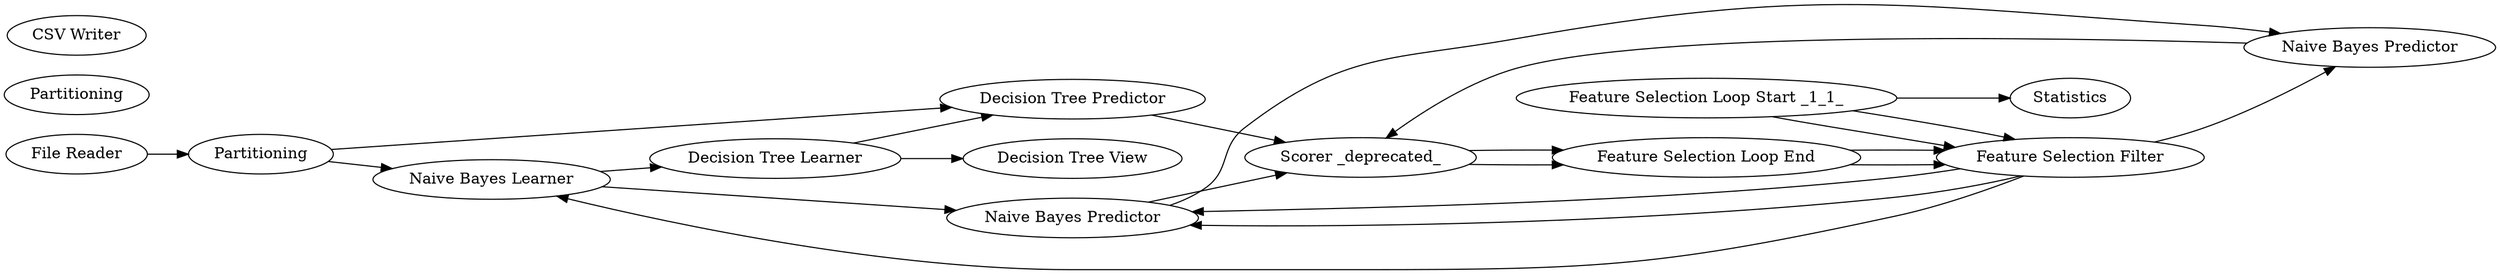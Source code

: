 digraph {
	5 [label="File Reader"]
	2 [label="Feature Selection Loop End"]
	3 [label="Feature Selection Filter"]
	6 [label=Partitioning]
	7 [label="Scorer _deprecated_"]
	8 [label="Feature Selection Loop Start _1_1_"]
	9 [label="Naive Bayes Predictor"]
	10 [label="Naive Bayes Learner"]
	7 [label=Scorer]
	8 [label="File Reader"]
	11 [label="Missing Value"]
	12 [label=Partitioning]
	14 [label="CSV Writer"]
	15 [label="Decision Tree Learner"]
	16 [label="Decision Tree Predictor"]
	17 [label="Decision Tree View"]
	2 [label="Feature Selection Loop End"]
	3 [label="Feature Selection Filter"]
	6 [label=Partitioning]
	7 [label="Scorer _deprecated_"]
	8 [label="Feature Selection Loop Start _1_1_"]
	10 [label="Naive Bayes Predictor"]
	11 [label="Naive Bayes Learner"]
	19 [label=Statistics]
	2 -> 3
	3 -> 10
	3 -> 9
	7 -> 2
	8 -> 3
	9 -> 7
	10 -> 9
	2 -> 3
	3 -> 10
	3 -> 11
	7 -> 2
	8 -> 3
	10 -> 7
	11 -> 10
	5 -> 12
	8 -> 19
	11 -> 15
	12 -> 11
	12 -> 16
	15 -> 17
	15 -> 16
	16 -> 7
	rankdir=LR
}
